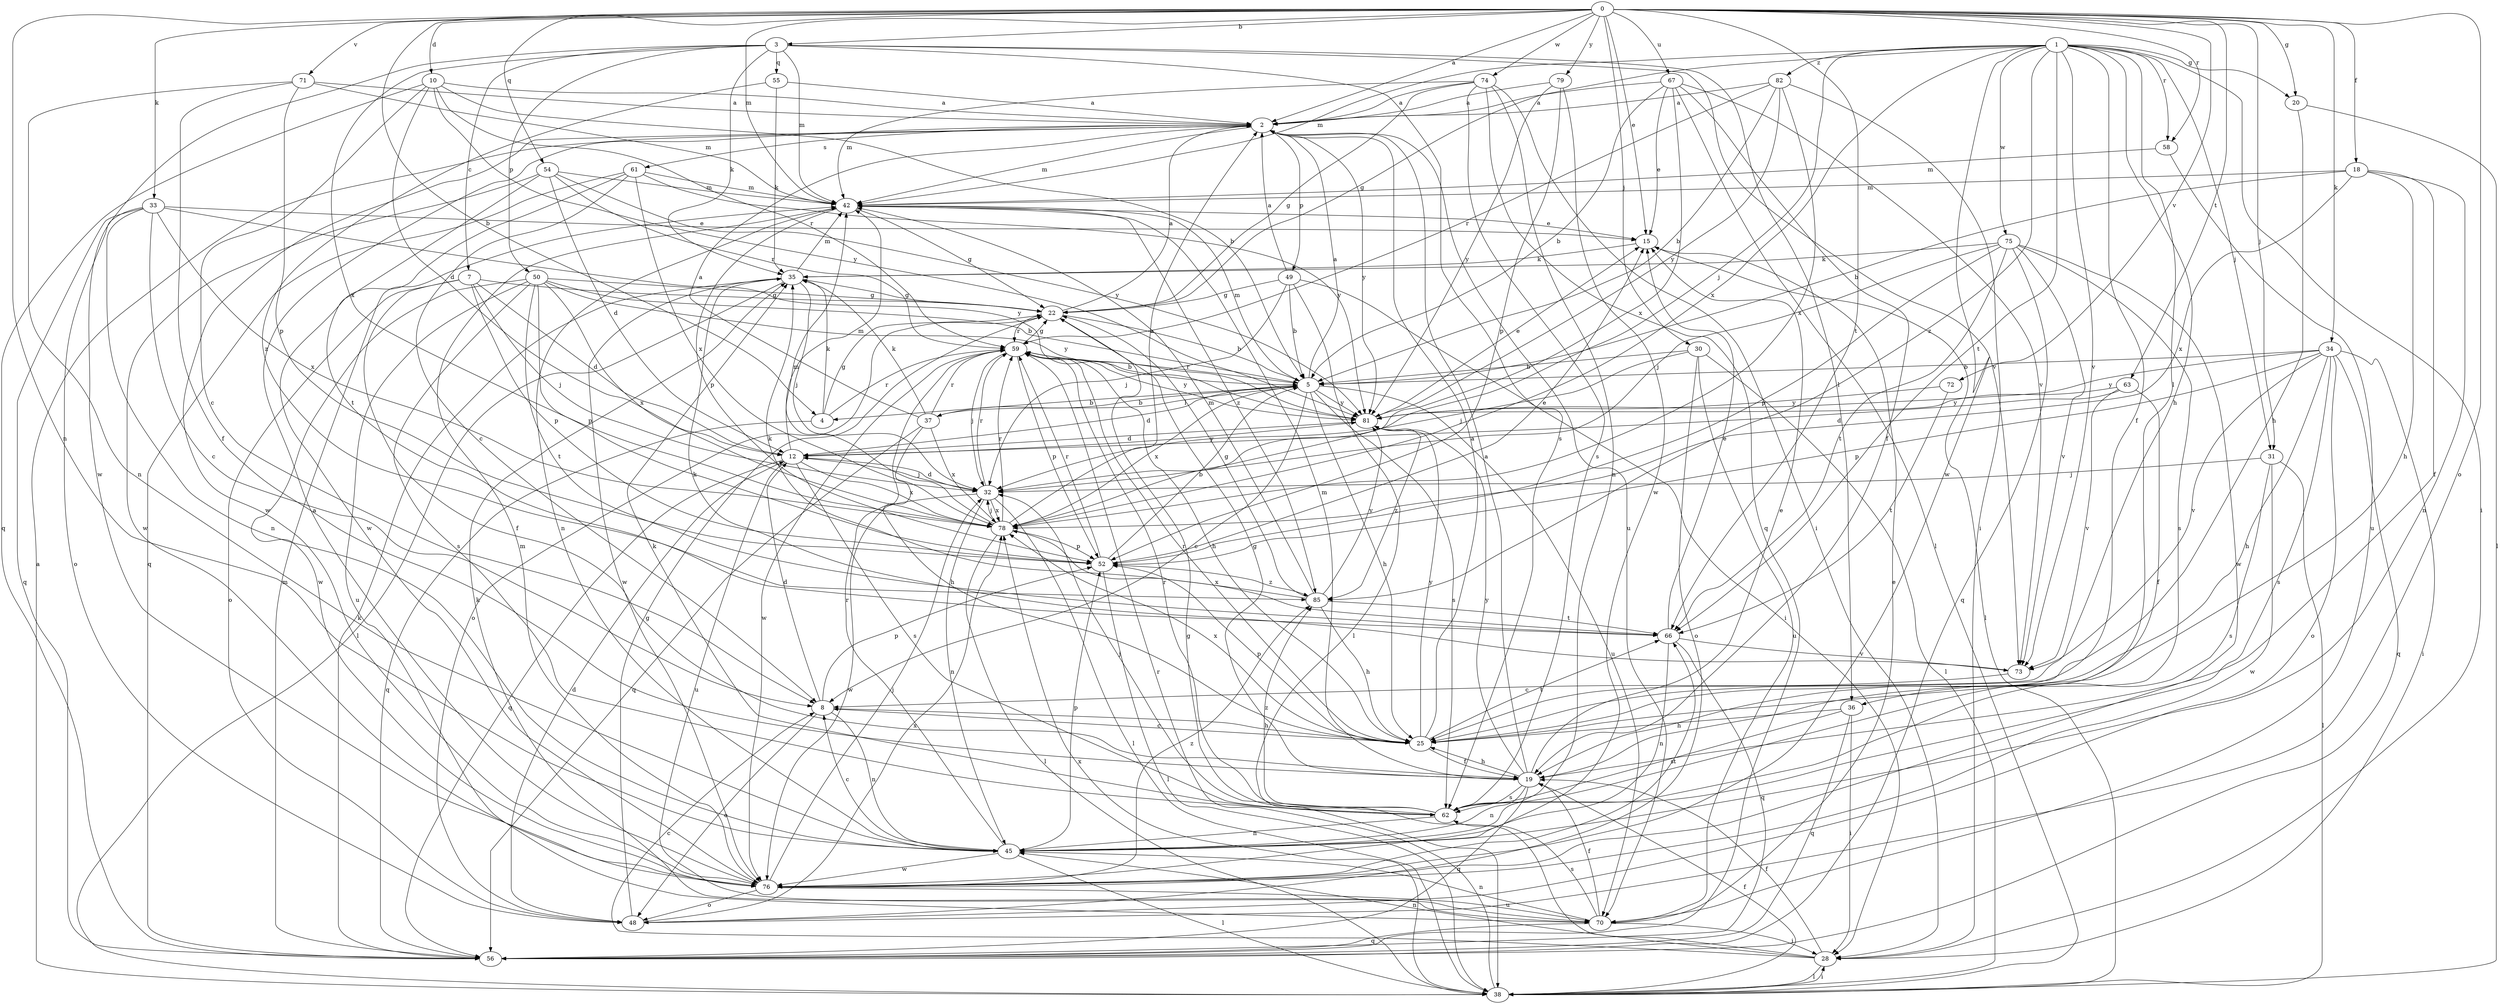 strict digraph  {
0;
1;
2;
3;
4;
5;
7;
8;
10;
12;
15;
18;
19;
20;
22;
25;
28;
30;
31;
32;
33;
34;
35;
36;
37;
38;
42;
45;
48;
49;
50;
52;
54;
55;
56;
58;
59;
61;
62;
63;
66;
67;
70;
71;
72;
73;
74;
75;
76;
78;
79;
81;
82;
85;
0 -> 2  [label=a];
0 -> 3  [label=b];
0 -> 4  [label=b];
0 -> 10  [label=d];
0 -> 15  [label=e];
0 -> 18  [label=f];
0 -> 20  [label=g];
0 -> 30  [label=j];
0 -> 31  [label=j];
0 -> 33  [label=k];
0 -> 34  [label=k];
0 -> 42  [label=m];
0 -> 45  [label=n];
0 -> 48  [label=o];
0 -> 54  [label=q];
0 -> 58  [label=r];
0 -> 63  [label=t];
0 -> 66  [label=t];
0 -> 67  [label=u];
0 -> 71  [label=v];
0 -> 72  [label=v];
0 -> 74  [label=w];
0 -> 79  [label=y];
1 -> 19  [label=f];
1 -> 20  [label=g];
1 -> 22  [label=g];
1 -> 25  [label=h];
1 -> 28  [label=i];
1 -> 31  [label=j];
1 -> 32  [label=j];
1 -> 36  [label=l];
1 -> 42  [label=m];
1 -> 58  [label=r];
1 -> 66  [label=t];
1 -> 73  [label=v];
1 -> 75  [label=w];
1 -> 76  [label=w];
1 -> 78  [label=x];
1 -> 82  [label=z];
1 -> 85  [label=z];
2 -> 42  [label=m];
2 -> 49  [label=p];
2 -> 61  [label=s];
2 -> 70  [label=u];
2 -> 76  [label=w];
2 -> 81  [label=y];
3 -> 7  [label=c];
3 -> 35  [label=k];
3 -> 36  [label=l];
3 -> 42  [label=m];
3 -> 50  [label=p];
3 -> 55  [label=q];
3 -> 62  [label=s];
3 -> 73  [label=v];
3 -> 76  [label=w];
3 -> 78  [label=x];
4 -> 22  [label=g];
4 -> 35  [label=k];
4 -> 56  [label=q];
4 -> 59  [label=r];
5 -> 2  [label=a];
5 -> 4  [label=b];
5 -> 8  [label=c];
5 -> 12  [label=d];
5 -> 25  [label=h];
5 -> 37  [label=l];
5 -> 42  [label=m];
5 -> 59  [label=r];
5 -> 62  [label=s];
5 -> 70  [label=u];
5 -> 78  [label=x];
5 -> 81  [label=y];
7 -> 12  [label=d];
7 -> 19  [label=f];
7 -> 22  [label=g];
7 -> 32  [label=j];
7 -> 48  [label=o];
7 -> 52  [label=p];
8 -> 12  [label=d];
8 -> 25  [label=h];
8 -> 45  [label=n];
8 -> 48  [label=o];
8 -> 52  [label=p];
10 -> 2  [label=a];
10 -> 5  [label=b];
10 -> 8  [label=c];
10 -> 12  [label=d];
10 -> 56  [label=q];
10 -> 59  [label=r];
10 -> 81  [label=y];
12 -> 32  [label=j];
12 -> 42  [label=m];
12 -> 56  [label=q];
12 -> 62  [label=s];
12 -> 70  [label=u];
12 -> 78  [label=x];
12 -> 81  [label=y];
15 -> 35  [label=k];
15 -> 38  [label=l];
18 -> 5  [label=b];
18 -> 19  [label=f];
18 -> 25  [label=h];
18 -> 42  [label=m];
18 -> 45  [label=n];
18 -> 78  [label=x];
19 -> 2  [label=a];
19 -> 15  [label=e];
19 -> 22  [label=g];
19 -> 25  [label=h];
19 -> 42  [label=m];
19 -> 45  [label=n];
19 -> 56  [label=q];
19 -> 62  [label=s];
19 -> 81  [label=y];
20 -> 25  [label=h];
20 -> 38  [label=l];
22 -> 2  [label=a];
22 -> 5  [label=b];
22 -> 48  [label=o];
22 -> 59  [label=r];
25 -> 2  [label=a];
25 -> 8  [label=c];
25 -> 19  [label=f];
25 -> 52  [label=p];
25 -> 59  [label=r];
25 -> 66  [label=t];
25 -> 78  [label=x];
25 -> 81  [label=y];
28 -> 8  [label=c];
28 -> 19  [label=f];
28 -> 22  [label=g];
28 -> 38  [label=l];
28 -> 45  [label=n];
30 -> 5  [label=b];
30 -> 32  [label=j];
30 -> 38  [label=l];
30 -> 48  [label=o];
30 -> 70  [label=u];
31 -> 32  [label=j];
31 -> 38  [label=l];
31 -> 62  [label=s];
31 -> 76  [label=w];
32 -> 12  [label=d];
32 -> 38  [label=l];
32 -> 45  [label=n];
32 -> 59  [label=r];
32 -> 76  [label=w];
32 -> 78  [label=x];
33 -> 8  [label=c];
33 -> 15  [label=e];
33 -> 45  [label=n];
33 -> 48  [label=o];
33 -> 56  [label=q];
33 -> 78  [label=x];
33 -> 81  [label=y];
34 -> 5  [label=b];
34 -> 25  [label=h];
34 -> 28  [label=i];
34 -> 48  [label=o];
34 -> 52  [label=p];
34 -> 56  [label=q];
34 -> 62  [label=s];
34 -> 73  [label=v];
34 -> 81  [label=y];
35 -> 22  [label=g];
35 -> 32  [label=j];
35 -> 38  [label=l];
35 -> 42  [label=m];
35 -> 76  [label=w];
36 -> 25  [label=h];
36 -> 28  [label=i];
36 -> 56  [label=q];
36 -> 62  [label=s];
37 -> 2  [label=a];
37 -> 5  [label=b];
37 -> 25  [label=h];
37 -> 35  [label=k];
37 -> 56  [label=q];
37 -> 59  [label=r];
37 -> 78  [label=x];
38 -> 2  [label=a];
38 -> 19  [label=f];
38 -> 28  [label=i];
38 -> 59  [label=r];
38 -> 78  [label=x];
42 -> 15  [label=e];
42 -> 22  [label=g];
42 -> 45  [label=n];
42 -> 52  [label=p];
42 -> 85  [label=z];
45 -> 8  [label=c];
45 -> 38  [label=l];
45 -> 52  [label=p];
45 -> 59  [label=r];
45 -> 76  [label=w];
48 -> 12  [label=d];
48 -> 22  [label=g];
48 -> 78  [label=x];
49 -> 2  [label=a];
49 -> 5  [label=b];
49 -> 22  [label=g];
49 -> 28  [label=i];
49 -> 32  [label=j];
49 -> 38  [label=l];
50 -> 5  [label=b];
50 -> 22  [label=g];
50 -> 52  [label=p];
50 -> 62  [label=s];
50 -> 66  [label=t];
50 -> 70  [label=u];
50 -> 76  [label=w];
50 -> 78  [label=x];
50 -> 81  [label=y];
52 -> 5  [label=b];
52 -> 15  [label=e];
52 -> 38  [label=l];
52 -> 59  [label=r];
52 -> 85  [label=z];
54 -> 12  [label=d];
54 -> 42  [label=m];
54 -> 59  [label=r];
54 -> 66  [label=t];
54 -> 76  [label=w];
54 -> 81  [label=y];
55 -> 2  [label=a];
55 -> 35  [label=k];
55 -> 85  [label=z];
56 -> 35  [label=k];
56 -> 42  [label=m];
58 -> 42  [label=m];
58 -> 70  [label=u];
59 -> 5  [label=b];
59 -> 22  [label=g];
59 -> 25  [label=h];
59 -> 32  [label=j];
59 -> 52  [label=p];
59 -> 76  [label=w];
59 -> 81  [label=y];
61 -> 8  [label=c];
61 -> 42  [label=m];
61 -> 56  [label=q];
61 -> 76  [label=w];
61 -> 78  [label=x];
61 -> 81  [label=y];
62 -> 32  [label=j];
62 -> 35  [label=k];
62 -> 45  [label=n];
62 -> 59  [label=r];
62 -> 85  [label=z];
63 -> 12  [label=d];
63 -> 19  [label=f];
63 -> 73  [label=v];
63 -> 81  [label=y];
66 -> 15  [label=e];
66 -> 45  [label=n];
66 -> 56  [label=q];
66 -> 73  [label=v];
66 -> 78  [label=x];
67 -> 2  [label=a];
67 -> 5  [label=b];
67 -> 15  [label=e];
67 -> 19  [label=f];
67 -> 38  [label=l];
67 -> 73  [label=v];
67 -> 78  [label=x];
70 -> 15  [label=e];
70 -> 19  [label=f];
70 -> 28  [label=i];
70 -> 35  [label=k];
70 -> 45  [label=n];
70 -> 56  [label=q];
70 -> 62  [label=s];
71 -> 2  [label=a];
71 -> 19  [label=f];
71 -> 42  [label=m];
71 -> 45  [label=n];
71 -> 52  [label=p];
72 -> 66  [label=t];
72 -> 81  [label=y];
73 -> 8  [label=c];
73 -> 35  [label=k];
74 -> 2  [label=a];
74 -> 22  [label=g];
74 -> 28  [label=i];
74 -> 42  [label=m];
74 -> 45  [label=n];
74 -> 56  [label=q];
74 -> 62  [label=s];
75 -> 32  [label=j];
75 -> 35  [label=k];
75 -> 52  [label=p];
75 -> 56  [label=q];
75 -> 62  [label=s];
75 -> 66  [label=t];
75 -> 73  [label=v];
75 -> 76  [label=w];
76 -> 2  [label=a];
76 -> 32  [label=j];
76 -> 42  [label=m];
76 -> 48  [label=o];
76 -> 66  [label=t];
76 -> 70  [label=u];
76 -> 85  [label=z];
78 -> 2  [label=a];
78 -> 32  [label=j];
78 -> 38  [label=l];
78 -> 42  [label=m];
78 -> 52  [label=p];
78 -> 59  [label=r];
79 -> 2  [label=a];
79 -> 52  [label=p];
79 -> 76  [label=w];
79 -> 81  [label=y];
81 -> 12  [label=d];
81 -> 15  [label=e];
81 -> 85  [label=z];
82 -> 2  [label=a];
82 -> 5  [label=b];
82 -> 28  [label=i];
82 -> 59  [label=r];
82 -> 78  [label=x];
82 -> 81  [label=y];
85 -> 22  [label=g];
85 -> 25  [label=h];
85 -> 35  [label=k];
85 -> 42  [label=m];
85 -> 66  [label=t];
85 -> 81  [label=y];
}

